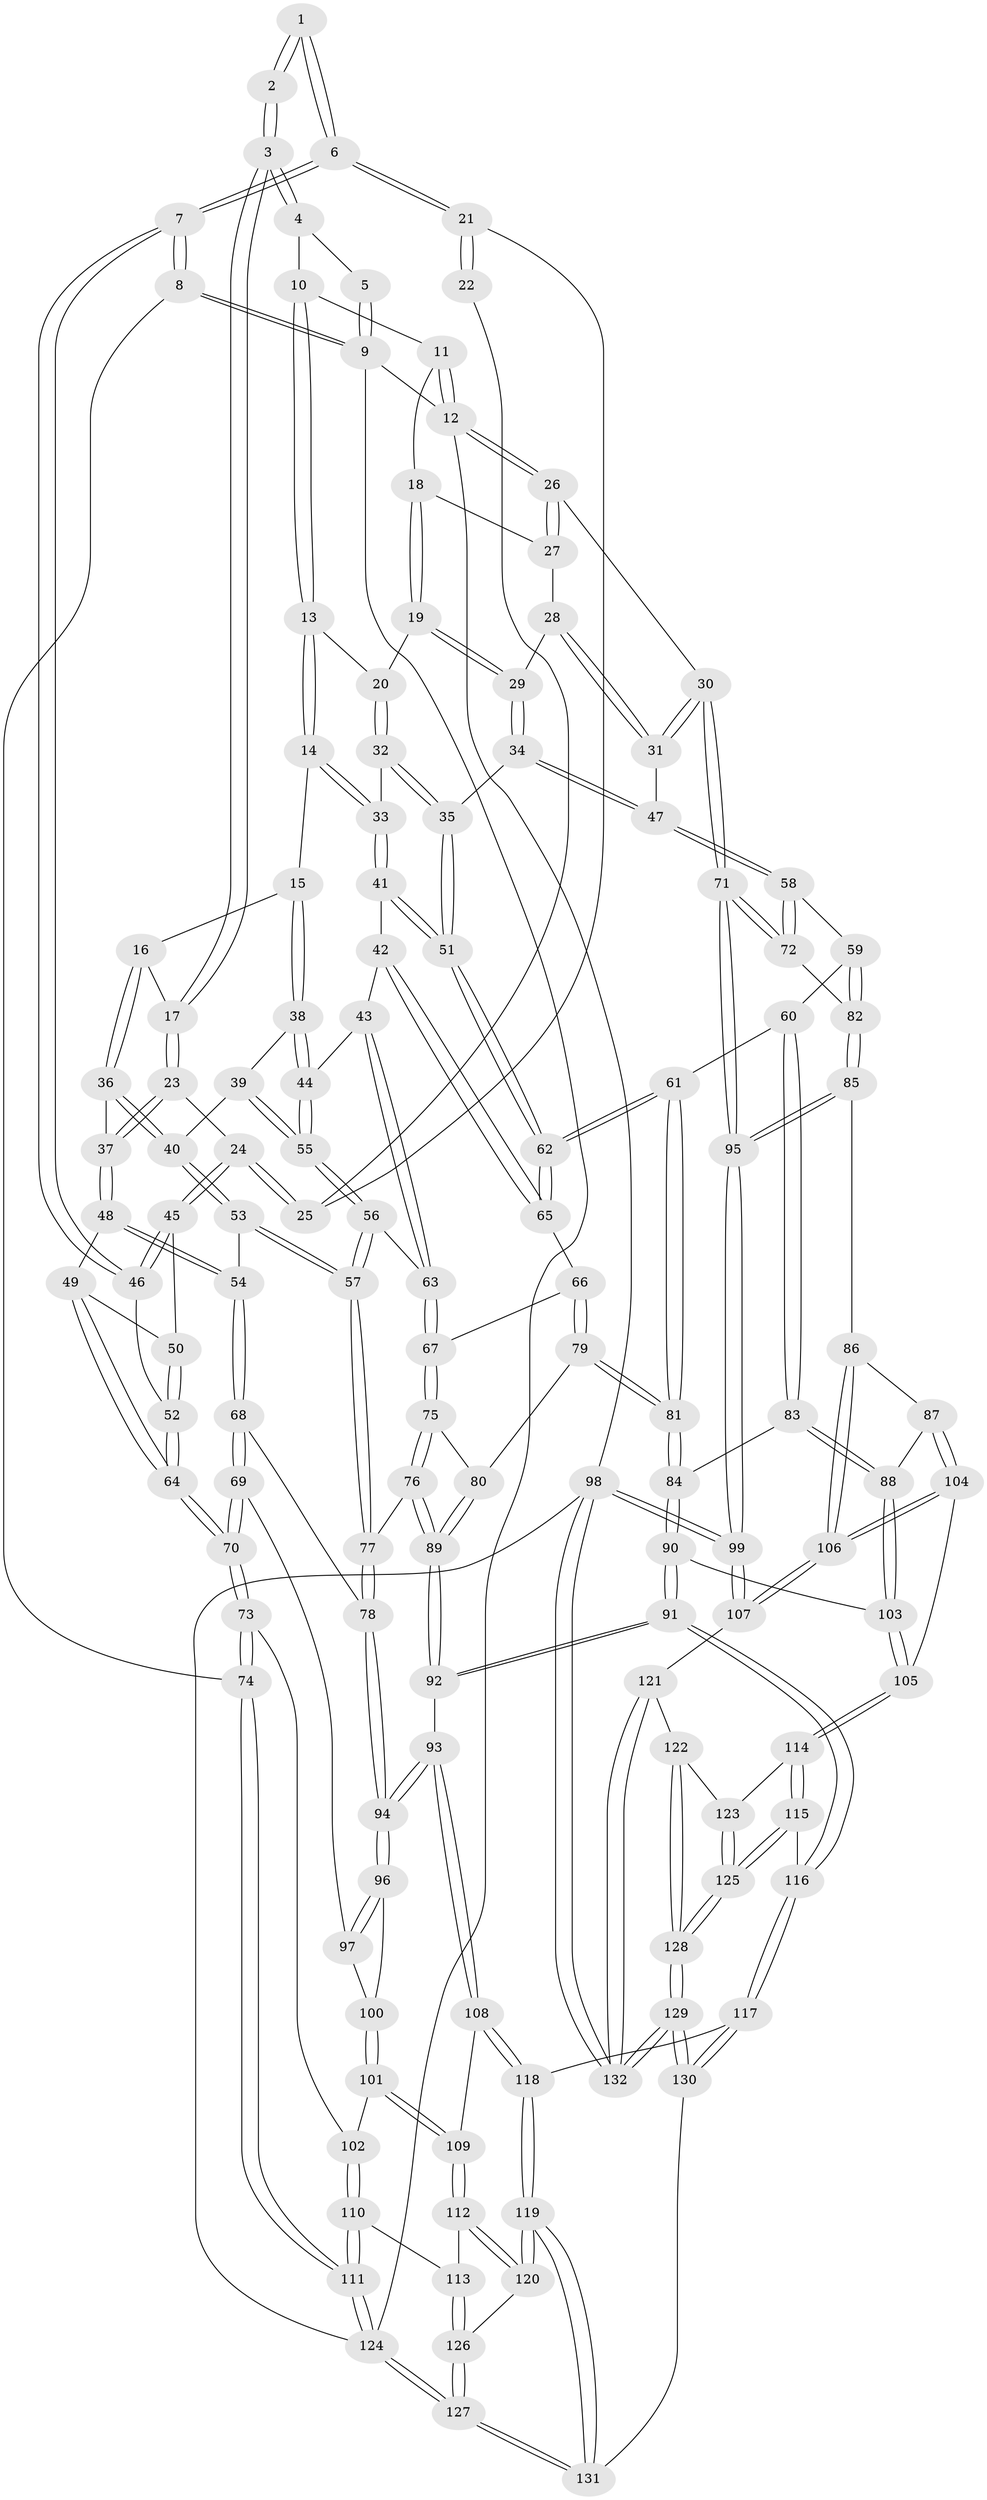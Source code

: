 // Generated by graph-tools (version 1.1) at 2025/27/03/09/25 03:27:12]
// undirected, 132 vertices, 327 edges
graph export_dot {
graph [start="1"]
  node [color=gray90,style=filled];
  1 [pos="+0.1043011888388273+0.031035214593684392"];
  2 [pos="+0.21021296510596715+0.099625509150531"];
  3 [pos="+0.2653490076168114+0.09283808976520484"];
  4 [pos="+0.40609236183926367+0"];
  5 [pos="+0+0"];
  6 [pos="+0+0.21219815009115425"];
  7 [pos="+0+0.24565346037777866"];
  8 [pos="+0+0.24421997292252584"];
  9 [pos="+0+0"];
  10 [pos="+0.48800831602441375+0"];
  11 [pos="+0.7842037663196629+0"];
  12 [pos="+1+0"];
  13 [pos="+0.49316001382953295+0.1345397879720128"];
  14 [pos="+0.4732187193423668+0.18222861253155082"];
  15 [pos="+0.4689540926414689+0.18583733865876317"];
  16 [pos="+0.4411204139767437+0.1859987036006008"];
  17 [pos="+0.2882900933122327+0.15205774073282305"];
  18 [pos="+0.7730609062740074+0.030823547504852104"];
  19 [pos="+0.7647947561841353+0.06413241512199098"];
  20 [pos="+0.6544135112215417+0.17893201569777148"];
  21 [pos="+0.045409083071289866+0.1955049921817535"];
  22 [pos="+0.19284447777434674+0.11414125952040637"];
  23 [pos="+0.27799997342248683+0.23930841041740156"];
  24 [pos="+0.20433166002781492+0.2689139593465431"];
  25 [pos="+0.1677878719911496+0.23691479983817415"];
  26 [pos="+1+0.22827197557059498"];
  27 [pos="+0.9400056315697243+0.18596912310532257"];
  28 [pos="+0.9205431581836576+0.20493364111465617"];
  29 [pos="+0.8054282951559942+0.22526515125419216"];
  30 [pos="+1+0.3733505252017965"];
  31 [pos="+0.8873451552964184+0.3271988559894006"];
  32 [pos="+0.641643871051216+0.2259164627090752"];
  33 [pos="+0.5967269404997567+0.27327331926030374"];
  34 [pos="+0.8096217783141658+0.2907893942026655"];
  35 [pos="+0.7590430237257192+0.3150137208212912"];
  36 [pos="+0.3186521499308613+0.2885180617219797"];
  37 [pos="+0.3173179467437403+0.2875873175840487"];
  38 [pos="+0.4589005243276301+0.24159661534389665"];
  39 [pos="+0.3453033011657281+0.3092184242928854"];
  40 [pos="+0.33741805474807646+0.30862950214203344"];
  41 [pos="+0.5959455920026655+0.2786413663864175"];
  42 [pos="+0.5737686726671765+0.3322223586773101"];
  43 [pos="+0.5587122557103927+0.3367951933328375"];
  44 [pos="+0.48187353867491106+0.3338050822078413"];
  45 [pos="+0.1974301223010285+0.28106757848532654"];
  46 [pos="+0+0.27460144797938735"];
  47 [pos="+0.8706520757776638+0.3277192428713647"];
  48 [pos="+0.22737952667288072+0.37248045012294784"];
  49 [pos="+0.21856763429047385+0.36682268724202427"];
  50 [pos="+0.18752215100386577+0.31347337715908324"];
  51 [pos="+0.7334767459466827+0.3446431933191678"];
  52 [pos="+0.07425411895800574+0.3698767826892769"];
  53 [pos="+0.32282548937395844+0.4110296783893099"];
  54 [pos="+0.2634800641599343+0.43836331144946145"];
  55 [pos="+0.4532161013731633+0.35944999689106133"];
  56 [pos="+0.44007821429938576+0.43372308290705924"];
  57 [pos="+0.4187555027623628+0.4600258534142514"];
  58 [pos="+0.8545631610605294+0.38596515808141896"];
  59 [pos="+0.7501932356010144+0.48169139167109265"];
  60 [pos="+0.7204127506685007+0.47846358986611803"];
  61 [pos="+0.6881018879846669+0.4588294825768337"];
  62 [pos="+0.6805690701760503+0.4499128093468079"];
  63 [pos="+0.5267592720179674+0.4386427295499017"];
  64 [pos="+0.10940812987189491+0.42497136084400056"];
  65 [pos="+0.678238087662369+0.4494293739244451"];
  66 [pos="+0.6121438097815819+0.4729771499090354"];
  67 [pos="+0.5741111043352698+0.4779916979260469"];
  68 [pos="+0.2126463232313366+0.5311027906899378"];
  69 [pos="+0.15481046385674724+0.5505007079332038"];
  70 [pos="+0.1500701785060517+0.5507121453489743"];
  71 [pos="+1+0.3754127137109841"];
  72 [pos="+0.8958037115089907+0.5227198467961028"];
  73 [pos="+0.020508462324550256+0.6464880722825498"];
  74 [pos="+0+0.6327866321029196"];
  75 [pos="+0.5429714963046991+0.5105355680552165"];
  76 [pos="+0.4564617872140768+0.5478091304290201"];
  77 [pos="+0.4191596241344908+0.4773222617356896"];
  78 [pos="+0.27907863581817255+0.5547791064105136"];
  79 [pos="+0.5869414006115935+0.5767331142057897"];
  80 [pos="+0.5684482150697251+0.5681062161554824"];
  81 [pos="+0.6222717505203111+0.624538722481442"];
  82 [pos="+0.8745455142332584+0.5454812515525206"];
  83 [pos="+0.7316307282491067+0.6369775604712785"];
  84 [pos="+0.6233053858440444+0.6356642868509487"];
  85 [pos="+0.8735490725384102+0.6385953872119413"];
  86 [pos="+0.8725821625572606+0.6399301568469556"];
  87 [pos="+0.7772642337386355+0.6519779134682245"];
  88 [pos="+0.7501519294771332+0.65135993740413"];
  89 [pos="+0.45366377887490705+0.6106314766088534"];
  90 [pos="+0.548444511772628+0.7270907526016043"];
  91 [pos="+0.5042743029458124+0.7428595887687401"];
  92 [pos="+0.43223130615633304+0.7099846266216114"];
  93 [pos="+0.4311306435678512+0.7101680656841882"];
  94 [pos="+0.4255546252854498+0.7069280162159935"];
  95 [pos="+1+0.659987636030677"];
  96 [pos="+0.33842270295979826+0.6972803633194663"];
  97 [pos="+0.21099491173159673+0.6296379126869098"];
  98 [pos="+1+1"];
  99 [pos="+1+0.7812306386631638"];
  100 [pos="+0.23946091414609222+0.7048236624115752"];
  101 [pos="+0.20434273530976138+0.751761443605414"];
  102 [pos="+0.06959974111710623+0.7133345672503864"];
  103 [pos="+0.6996610707182261+0.7720431992371588"];
  104 [pos="+0.7849182299232951+0.7999954352360287"];
  105 [pos="+0.7261797963224162+0.8074612612211153"];
  106 [pos="+0.8874730020390365+0.8039501066603482"];
  107 [pos="+0.8900545550567094+0.8068916945332468"];
  108 [pos="+0.3782750572355795+0.7685628669950304"];
  109 [pos="+0.2500715537275641+0.8114308937929445"];
  110 [pos="+0.0891504726689608+0.8110345886478697"];
  111 [pos="+0+1"];
  112 [pos="+0.2139151608174173+0.8876974930501653"];
  113 [pos="+0.13069399520711047+0.8747864566224877"];
  114 [pos="+0.7187308190564053+0.8326534096779015"];
  115 [pos="+0.5526883923107567+0.8778315447122155"];
  116 [pos="+0.5345557073018365+0.8651929563440118"];
  117 [pos="+0.4584652148376477+0.9538987430057112"];
  118 [pos="+0.36640811953669244+0.8595432045369954"];
  119 [pos="+0.28140387544177087+0.9930748294388881"];
  120 [pos="+0.24025510368686057+0.9332682801307651"];
  121 [pos="+0.8774392017249532+0.9381828949719047"];
  122 [pos="+0.7599679235763733+0.9226672293187154"];
  123 [pos="+0.7211697414594017+0.8884591160913914"];
  124 [pos="+0+1"];
  125 [pos="+0.6232432642050441+0.9606775303799308"];
  126 [pos="+0.041784699092263504+1"];
  127 [pos="+0+1"];
  128 [pos="+0.6521906218004317+1"];
  129 [pos="+0.6518072456935571+1"];
  130 [pos="+0.3530425252169685+1"];
  131 [pos="+0.3328589473847902+1"];
  132 [pos="+1+1"];
  1 -- 2;
  1 -- 2;
  1 -- 6;
  1 -- 6;
  2 -- 3;
  2 -- 3;
  3 -- 4;
  3 -- 4;
  3 -- 17;
  3 -- 17;
  4 -- 5;
  4 -- 10;
  5 -- 9;
  5 -- 9;
  6 -- 7;
  6 -- 7;
  6 -- 21;
  6 -- 21;
  7 -- 8;
  7 -- 8;
  7 -- 46;
  7 -- 46;
  8 -- 9;
  8 -- 9;
  8 -- 74;
  9 -- 12;
  9 -- 124;
  10 -- 11;
  10 -- 13;
  10 -- 13;
  11 -- 12;
  11 -- 12;
  11 -- 18;
  12 -- 26;
  12 -- 26;
  12 -- 98;
  13 -- 14;
  13 -- 14;
  13 -- 20;
  14 -- 15;
  14 -- 33;
  14 -- 33;
  15 -- 16;
  15 -- 38;
  15 -- 38;
  16 -- 17;
  16 -- 36;
  16 -- 36;
  17 -- 23;
  17 -- 23;
  18 -- 19;
  18 -- 19;
  18 -- 27;
  19 -- 20;
  19 -- 29;
  19 -- 29;
  20 -- 32;
  20 -- 32;
  21 -- 22;
  21 -- 22;
  21 -- 25;
  22 -- 25;
  23 -- 24;
  23 -- 37;
  23 -- 37;
  24 -- 25;
  24 -- 25;
  24 -- 45;
  24 -- 45;
  26 -- 27;
  26 -- 27;
  26 -- 30;
  27 -- 28;
  28 -- 29;
  28 -- 31;
  28 -- 31;
  29 -- 34;
  29 -- 34;
  30 -- 31;
  30 -- 31;
  30 -- 71;
  30 -- 71;
  31 -- 47;
  32 -- 33;
  32 -- 35;
  32 -- 35;
  33 -- 41;
  33 -- 41;
  34 -- 35;
  34 -- 47;
  34 -- 47;
  35 -- 51;
  35 -- 51;
  36 -- 37;
  36 -- 40;
  36 -- 40;
  37 -- 48;
  37 -- 48;
  38 -- 39;
  38 -- 44;
  38 -- 44;
  39 -- 40;
  39 -- 55;
  39 -- 55;
  40 -- 53;
  40 -- 53;
  41 -- 42;
  41 -- 51;
  41 -- 51;
  42 -- 43;
  42 -- 65;
  42 -- 65;
  43 -- 44;
  43 -- 63;
  43 -- 63;
  44 -- 55;
  44 -- 55;
  45 -- 46;
  45 -- 46;
  45 -- 50;
  46 -- 52;
  47 -- 58;
  47 -- 58;
  48 -- 49;
  48 -- 54;
  48 -- 54;
  49 -- 50;
  49 -- 64;
  49 -- 64;
  50 -- 52;
  50 -- 52;
  51 -- 62;
  51 -- 62;
  52 -- 64;
  52 -- 64;
  53 -- 54;
  53 -- 57;
  53 -- 57;
  54 -- 68;
  54 -- 68;
  55 -- 56;
  55 -- 56;
  56 -- 57;
  56 -- 57;
  56 -- 63;
  57 -- 77;
  57 -- 77;
  58 -- 59;
  58 -- 72;
  58 -- 72;
  59 -- 60;
  59 -- 82;
  59 -- 82;
  60 -- 61;
  60 -- 83;
  60 -- 83;
  61 -- 62;
  61 -- 62;
  61 -- 81;
  61 -- 81;
  62 -- 65;
  62 -- 65;
  63 -- 67;
  63 -- 67;
  64 -- 70;
  64 -- 70;
  65 -- 66;
  66 -- 67;
  66 -- 79;
  66 -- 79;
  67 -- 75;
  67 -- 75;
  68 -- 69;
  68 -- 69;
  68 -- 78;
  69 -- 70;
  69 -- 70;
  69 -- 97;
  70 -- 73;
  70 -- 73;
  71 -- 72;
  71 -- 72;
  71 -- 95;
  71 -- 95;
  72 -- 82;
  73 -- 74;
  73 -- 74;
  73 -- 102;
  74 -- 111;
  74 -- 111;
  75 -- 76;
  75 -- 76;
  75 -- 80;
  76 -- 77;
  76 -- 89;
  76 -- 89;
  77 -- 78;
  77 -- 78;
  78 -- 94;
  78 -- 94;
  79 -- 80;
  79 -- 81;
  79 -- 81;
  80 -- 89;
  80 -- 89;
  81 -- 84;
  81 -- 84;
  82 -- 85;
  82 -- 85;
  83 -- 84;
  83 -- 88;
  83 -- 88;
  84 -- 90;
  84 -- 90;
  85 -- 86;
  85 -- 95;
  85 -- 95;
  86 -- 87;
  86 -- 106;
  86 -- 106;
  87 -- 88;
  87 -- 104;
  87 -- 104;
  88 -- 103;
  88 -- 103;
  89 -- 92;
  89 -- 92;
  90 -- 91;
  90 -- 91;
  90 -- 103;
  91 -- 92;
  91 -- 92;
  91 -- 116;
  91 -- 116;
  92 -- 93;
  93 -- 94;
  93 -- 94;
  93 -- 108;
  93 -- 108;
  94 -- 96;
  94 -- 96;
  95 -- 99;
  95 -- 99;
  96 -- 97;
  96 -- 97;
  96 -- 100;
  97 -- 100;
  98 -- 99;
  98 -- 99;
  98 -- 132;
  98 -- 132;
  98 -- 124;
  99 -- 107;
  99 -- 107;
  100 -- 101;
  100 -- 101;
  101 -- 102;
  101 -- 109;
  101 -- 109;
  102 -- 110;
  102 -- 110;
  103 -- 105;
  103 -- 105;
  104 -- 105;
  104 -- 106;
  104 -- 106;
  105 -- 114;
  105 -- 114;
  106 -- 107;
  106 -- 107;
  107 -- 121;
  108 -- 109;
  108 -- 118;
  108 -- 118;
  109 -- 112;
  109 -- 112;
  110 -- 111;
  110 -- 111;
  110 -- 113;
  111 -- 124;
  111 -- 124;
  112 -- 113;
  112 -- 120;
  112 -- 120;
  113 -- 126;
  113 -- 126;
  114 -- 115;
  114 -- 115;
  114 -- 123;
  115 -- 116;
  115 -- 125;
  115 -- 125;
  116 -- 117;
  116 -- 117;
  117 -- 118;
  117 -- 130;
  117 -- 130;
  118 -- 119;
  118 -- 119;
  119 -- 120;
  119 -- 120;
  119 -- 131;
  119 -- 131;
  120 -- 126;
  121 -- 122;
  121 -- 132;
  121 -- 132;
  122 -- 123;
  122 -- 128;
  122 -- 128;
  123 -- 125;
  123 -- 125;
  124 -- 127;
  124 -- 127;
  125 -- 128;
  125 -- 128;
  126 -- 127;
  126 -- 127;
  127 -- 131;
  127 -- 131;
  128 -- 129;
  128 -- 129;
  129 -- 130;
  129 -- 130;
  129 -- 132;
  129 -- 132;
  130 -- 131;
}
